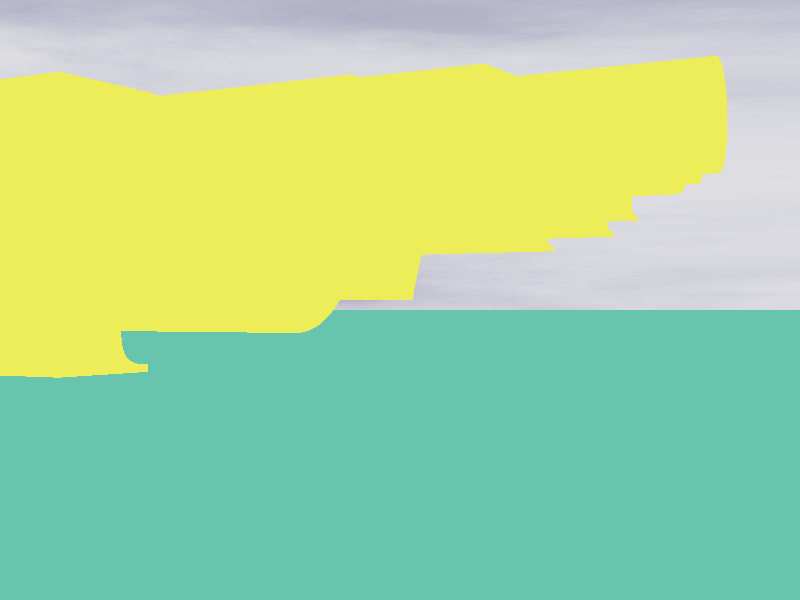 //
// POV-Ray(tm) 3.0 tutorial example scene.
// Copyright 1996 by the POV-Ray Team
//
 
#include "colors.inc"

camera {
  location <-5,.15,-2>
  look_at <.3,.2,1>
  angle 36
}

light_source { <500,500,-1000> White }

plane { y,0
  texture {
    pigment { SeaGreen }
    finish { reflection .35 specular 1 }
    normal { ripples .35 turbulence .5 scale .25 }
  }
}

text { ttf "timrom.ttf" "POV-RAY 3.0" 25, 0.1*y
  pigment { BrightGold }
  finish { reflection .25 specular 1 }
  translate -3*x
}

#include "skies.inc"

sky_sphere { S_Cloud5 }


